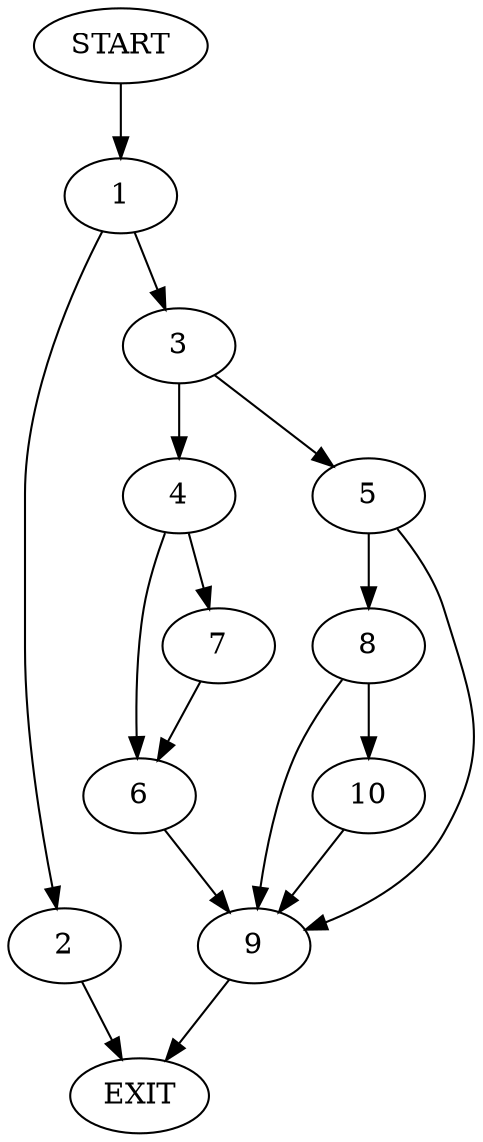 digraph {
0 [label="START"]
11 [label="EXIT"]
0 -> 1
1 -> 2
1 -> 3
3 -> 4
3 -> 5
2 -> 11
4 -> 6
4 -> 7
5 -> 8
5 -> 9
7 -> 6
6 -> 9
9 -> 11
8 -> 10
8 -> 9
10 -> 9
}
